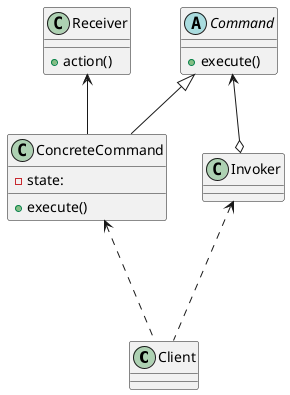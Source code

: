@startuml

class Client{

}

abstract class Command {
    + execute()
}

class ConcreteCommand {
    - state:
    + execute()
}

class Receiver {
    + action()
}

class Invoker {

}

Command <|-- ConcreteCommand
Command <--o Invoker
Receiver <-- ConcreteCommand
Invoker <... Client
ConcreteCommand <... Client

@enduml
